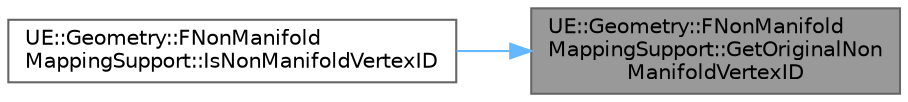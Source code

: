 digraph "UE::Geometry::FNonManifoldMappingSupport::GetOriginalNonManifoldVertexID"
{
 // INTERACTIVE_SVG=YES
 // LATEX_PDF_SIZE
  bgcolor="transparent";
  edge [fontname=Helvetica,fontsize=10,labelfontname=Helvetica,labelfontsize=10];
  node [fontname=Helvetica,fontsize=10,shape=box,height=0.2,width=0.4];
  rankdir="RL";
  Node1 [id="Node000001",label="UE::Geometry::FNonManifold\lMappingSupport::GetOriginalNon\lManifoldVertexID",height=0.2,width=0.4,color="gray40", fillcolor="grey60", style="filled", fontcolor="black",tooltip=" "];
  Node1 -> Node2 [id="edge1_Node000001_Node000002",dir="back",color="steelblue1",style="solid",tooltip=" "];
  Node2 [id="Node000002",label="UE::Geometry::FNonManifold\lMappingSupport::IsNonManifoldVertexID",height=0.2,width=0.4,color="grey40", fillcolor="white", style="filled",URL="$d4/d00/classUE_1_1Geometry_1_1FNonManifoldMappingSupport.html#aa1a9d964b4b21e2313bd8fa89f933e59",tooltip=" "];
}
